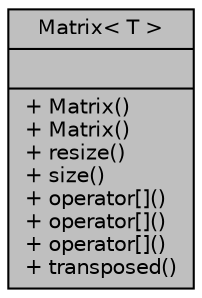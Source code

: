 digraph "Matrix&lt; T &gt;"
{
 // LATEX_PDF_SIZE
  edge [fontname="Helvetica",fontsize="10",labelfontname="Helvetica",labelfontsize="10"];
  node [fontname="Helvetica",fontsize="10",shape=record];
  Node1 [label="{Matrix\< T \>\n||+ Matrix()\l+ Matrix()\l+ resize()\l+ size()\l+ operator[]()\l+ operator[]()\l+ operator[]()\l+ transposed()\l}",height=0.2,width=0.4,color="black", fillcolor="grey75", style="filled", fontcolor="black",tooltip=" "];
}
